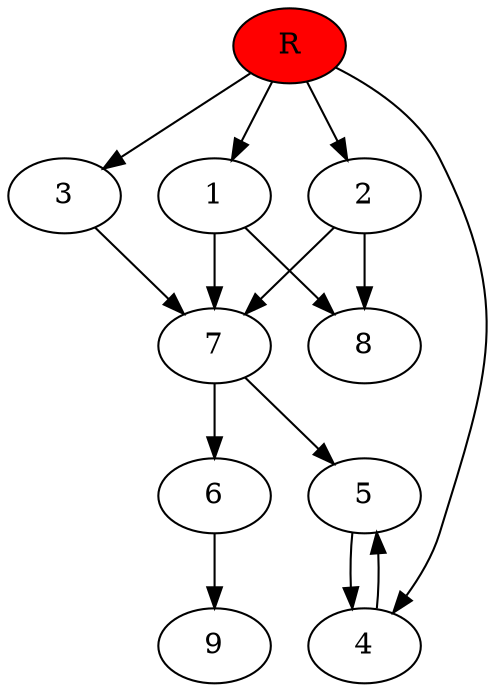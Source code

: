 digraph prb52826 {
	1
	2
	3
	4
	5
	6
	7
	8
	R [fillcolor="#ff0000" style=filled]
	1 -> 7
	1 -> 8
	2 -> 7
	2 -> 8
	3 -> 7
	4 -> 5
	5 -> 4
	6 -> 9
	7 -> 5
	7 -> 6
	R -> 1
	R -> 2
	R -> 3
	R -> 4
}
